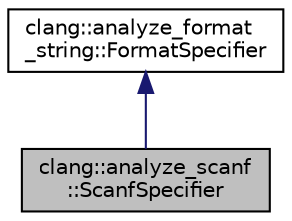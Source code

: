 digraph "clang::analyze_scanf::ScanfSpecifier"
{
 // LATEX_PDF_SIZE
  bgcolor="transparent";
  edge [fontname="Helvetica",fontsize="10",labelfontname="Helvetica",labelfontsize="10"];
  node [fontname="Helvetica",fontsize="10",shape=record];
  Node1 [label="clang::analyze_scanf\l::ScanfSpecifier",height=0.2,width=0.4,color="black", fillcolor="grey75", style="filled", fontcolor="black",tooltip=" "];
  Node2 -> Node1 [dir="back",color="midnightblue",fontsize="10",style="solid",fontname="Helvetica"];
  Node2 [label="clang::analyze_format\l_string::FormatSpecifier",height=0.2,width=0.4,color="black",URL="$classclang_1_1analyze__format__string_1_1FormatSpecifier.html",tooltip=" "];
}
